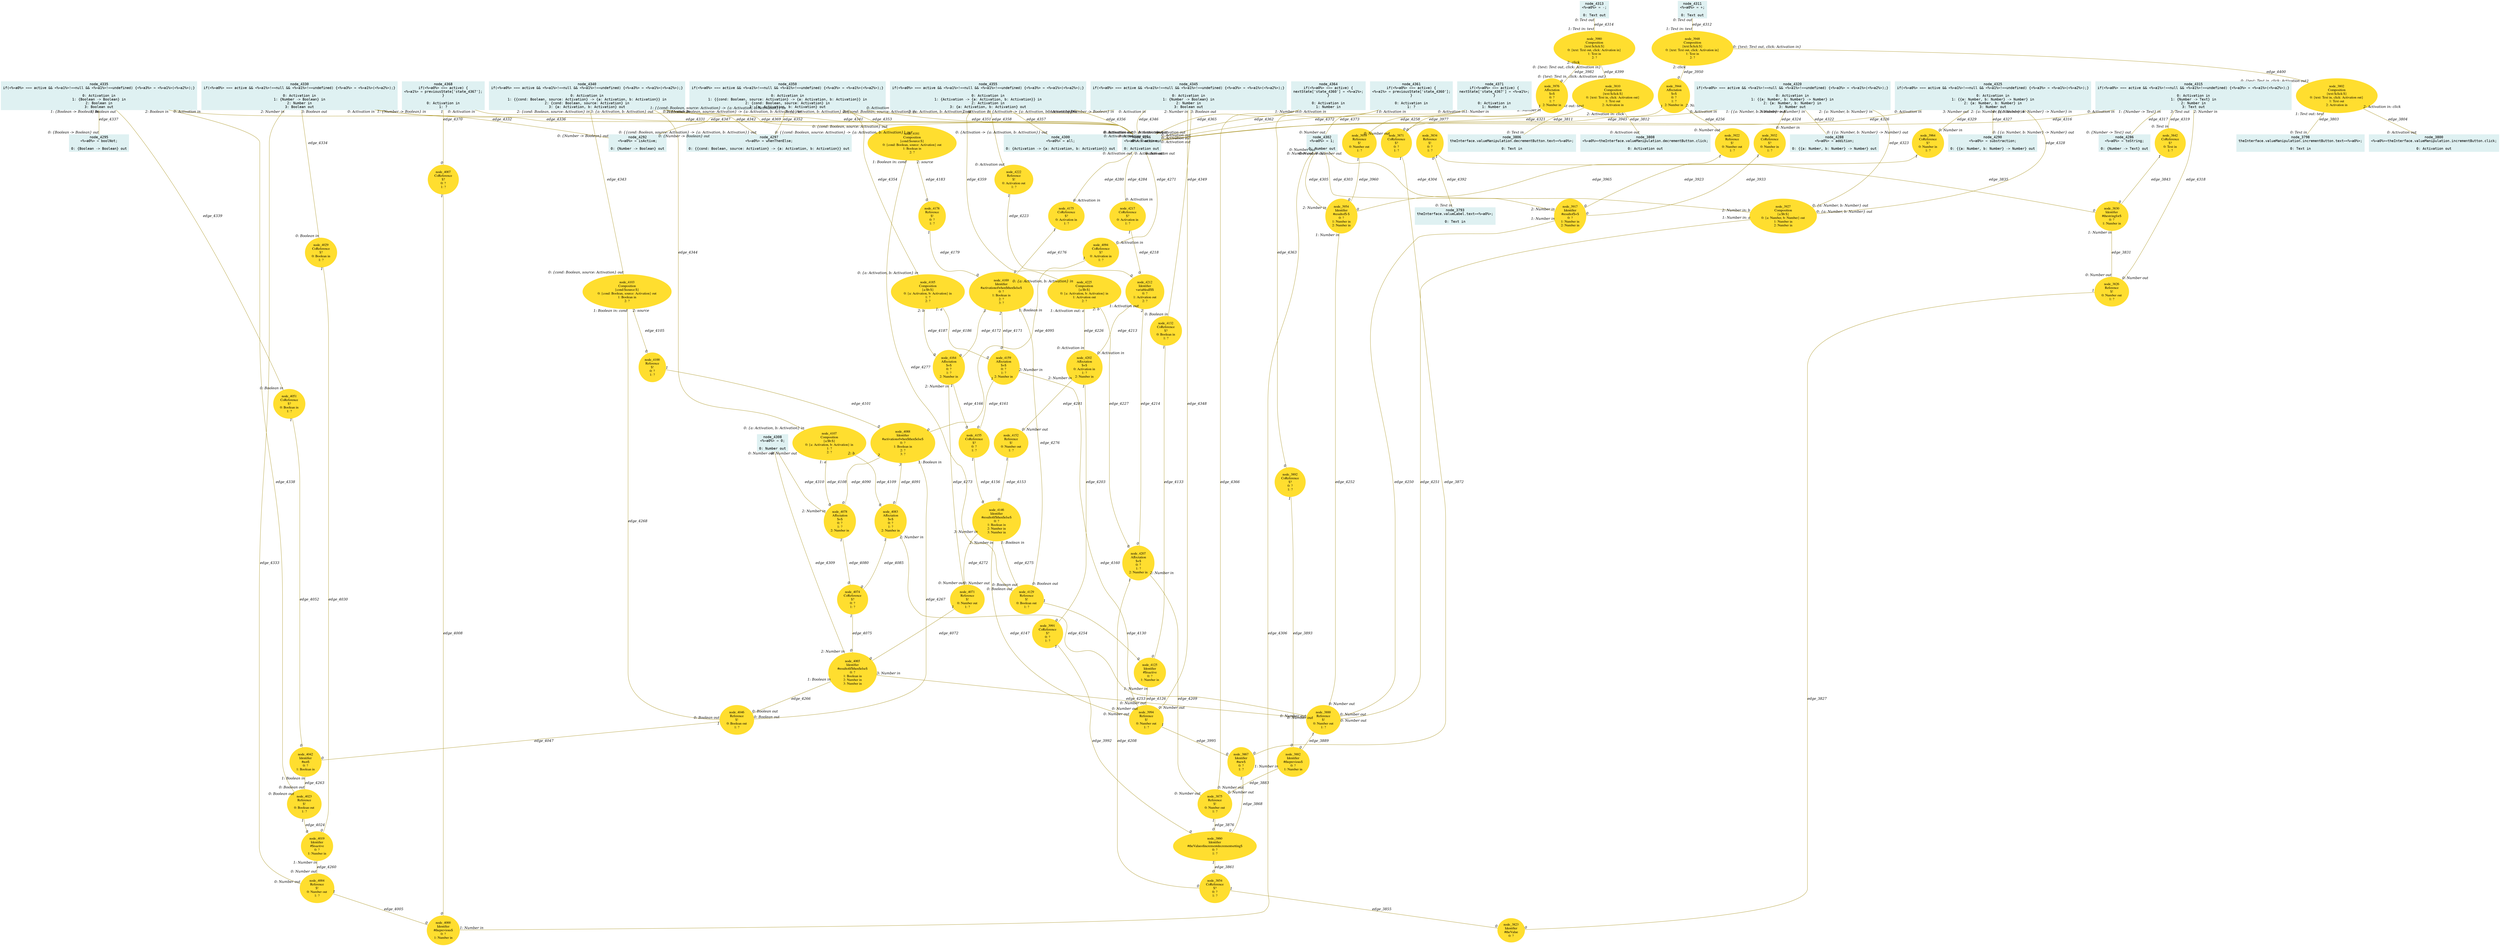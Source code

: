 digraph g{node_3793 [shape="box", style="filled", color="#dff1f2", fontname="Courier", label="node_3793
theInterface.valueLabel.text=<%=a0%>;

0: Text in" ]
node_3798 [shape="box", style="filled", color="#dff1f2", fontname="Courier", label="node_3798
theInterface.valueManipulation.incrementButton.text=<%=a0%>;

0: Text in" ]
node_3800 [shape="box", style="filled", color="#dff1f2", fontname="Courier", label="node_3800
<%=a0%>=theInterface.valueManipulation.incrementButton.click;

0: Activation out" ]
node_3802 [shape="ellipse", style="filled", color="#ffde2f", fontname="Times", label="node_3802
Composition
{text:$click:$}
0: {text: Text in, click: Activation out}
1: Text out
2: Activation in" ]
node_3806 [shape="box", style="filled", color="#dff1f2", fontname="Courier", label="node_3806
theInterface.valueManipulation.decrementButton.text=<%=a0%>;

0: Text in" ]
node_3808 [shape="box", style="filled", color="#dff1f2", fontname="Courier", label="node_3808
<%=a0%>=theInterface.valueManipulation.decrementButton.click;

0: Activation out" ]
node_3810 [shape="ellipse", style="filled", color="#ffde2f", fontname="Times", label="node_3810
Composition
{text:$click:$}
0: {text: Text in, click: Activation out}
1: Text out
2: Activation in" ]
node_3823 [shape="ellipse", style="filled", color="#ffde2f", fontname="Times", label="node_3823
Identifier
#theValue
0: ?" ]
node_3826 [shape="ellipse", style="filled", color="#ffde2f", fontname="Times", label="node_3826
Reference
$!
0: Number out
1: ?" ]
node_3830 [shape="ellipse", style="filled", color="#ffde2f", fontname="Times", label="node_3830
Identifier
#thestringfor$
0: ?
1: Number in" ]
node_3834 [shape="ellipse", style="filled", color="#ffde2f", fontname="Times", label="node_3834
Reference
$!
0: ?
1: ?" ]
node_3842 [shape="ellipse", style="filled", color="#ffde2f", fontname="Times", label="node_3842
CoReference
$?
0: Text in
1: ?" ]
node_3854 [shape="ellipse", style="filled", color="#ffde2f", fontname="Times", label="node_3854
CoReference
$?
0: ?
1: ?" ]
node_3860 [shape="ellipse", style="filled", color="#ffde2f", fontname="Times", label="node_3860
Identifier
#theValueofincrementdecrementsetting$
0: ?
1: ?" ]
node_3867 [shape="ellipse", style="filled", color="#ffde2f", fontname="Times", label="node_3867
Identifier
#new$
0: ?
1: ?" ]
node_3871 [shape="ellipse", style="filled", color="#ffde2f", fontname="Times", label="node_3871
CoReference
$?
0: ?
1: ?" ]
node_3875 [shape="ellipse", style="filled", color="#ffde2f", fontname="Times", label="node_3875
Reference
$!
0: Number out
1: ?" ]
node_3882 [shape="ellipse", style="filled", color="#ffde2f", fontname="Times", label="node_3882
Identifier
#theprevious$
0: ?
1: Number in" ]
node_3888 [shape="ellipse", style="filled", color="#ffde2f", fontname="Times", label="node_3888
Reference
$!
0: Number out
1: ?" ]
node_3892 [shape="ellipse", style="filled", color="#ffde2f", fontname="Times", label="node_3892
CoReference
$?
0: ?
1: ?" ]
node_3917 [shape="ellipse", style="filled", color="#ffde2f", fontname="Times", label="node_3917
Identifier
#resultof$+$
0: ?
1: Number in
2: Number in" ]
node_3922 [shape="ellipse", style="filled", color="#ffde2f", fontname="Times", label="node_3922
Reference
$!
0: Number out
1: ?" ]
node_3927 [shape="ellipse", style="filled", color="#ffde2f", fontname="Times", label="node_3927
Composition
{a:$b:$}
0: {a: Number, b: Number} out
1: Number in
2: Number in" ]
node_3932 [shape="ellipse", style="filled", color="#ffde2f", fontname="Times", label="node_3932
CoReference
$?
0: Number in
1: ?" ]
node_3944 [shape="ellipse", style="filled", color="#ffde2f", fontname="Times", label="node_3944
Affectation
$=$
0: ?
1: ?
2: Number in" ]
node_3948 [shape="ellipse", style="filled", color="#ffde2f", fontname="Times", label="node_3948
Composition
{text:$click:$}
0: {text: Text out, click: Activation in}
1: Text in
2: ?" ]
node_3954 [shape="ellipse", style="filled", color="#ffde2f", fontname="Times", label="node_3954
Identifier
#resultof$-$
0: ?
1: Number in
2: Number in" ]
node_3959 [shape="ellipse", style="filled", color="#ffde2f", fontname="Times", label="node_3959
Reference
$!
0: Number out
1: ?" ]
node_3964 [shape="ellipse", style="filled", color="#ffde2f", fontname="Times", label="node_3964
CoReference
$?
0: Number in
1: ?" ]
node_3976 [shape="ellipse", style="filled", color="#ffde2f", fontname="Times", label="node_3976
Affectation
$=$
0: ?
1: ?
2: Number in" ]
node_3980 [shape="ellipse", style="filled", color="#ffde2f", fontname="Times", label="node_3980
Composition
{text:$click:$}
0: {text: Text out, click: Activation in}
1: Text in
2: ?" ]
node_3991 [shape="ellipse", style="filled", color="#ffde2f", fontname="Times", label="node_3991
CoReference
$?
0: ?
1: ?" ]
node_3994 [shape="ellipse", style="filled", color="#ffde2f", fontname="Times", label="node_3994
Reference
$!
0: Number out
1: ?" ]
node_4000 [shape="ellipse", style="filled", color="#ffde2f", fontname="Times", label="node_4000
Identifier
#theprevious$
0: ?
1: Number in" ]
node_4004 [shape="ellipse", style="filled", color="#ffde2f", fontname="Times", label="node_4004
Reference
$!
0: Number out
1: ?" ]
node_4007 [shape="ellipse", style="filled", color="#ffde2f", fontname="Times", label="node_4007
CoReference
$?
0: ?
1: ?" ]
node_4019 [shape="ellipse", style="filled", color="#ffde2f", fontname="Times", label="node_4019
Identifier
#$isactive
0: ?
1: Number in" ]
node_4023 [shape="ellipse", style="filled", color="#ffde2f", fontname="Times", label="node_4023
Reference
$!
0: Boolean out
1: ?" ]
node_4029 [shape="ellipse", style="filled", color="#ffde2f", fontname="Times", label="node_4029
CoReference
$?
0: Boolean in
1: ?" ]
node_4042 [shape="ellipse", style="filled", color="#ffde2f", fontname="Times", label="node_4042
Identifier
#not$
0: ?
1: Boolean in" ]
node_4046 [shape="ellipse", style="filled", color="#ffde2f", fontname="Times", label="node_4046
Reference
$!
0: Boolean out
1: ?" ]
node_4051 [shape="ellipse", style="filled", color="#ffde2f", fontname="Times", label="node_4051
CoReference
$?
0: Boolean in
1: ?" ]
node_4065 [shape="ellipse", style="filled", color="#ffde2f", fontname="Times", label="node_4065
Identifier
#resultofif$then$else$
0: ?
1: Boolean in
2: Number in
3: Number in" ]
node_4071 [shape="ellipse", style="filled", color="#ffde2f", fontname="Times", label="node_4071
Reference
$!
0: Number out
1: ?" ]
node_4074 [shape="ellipse", style="filled", color="#ffde2f", fontname="Times", label="node_4074
CoReference
$?
0: ?
1: ?" ]
node_4078 [shape="ellipse", style="filled", color="#ffde2f", fontname="Times", label="node_4078
Affectation
$=$
0: ?
1: ?
2: Number in" ]
node_4083 [shape="ellipse", style="filled", color="#ffde2f", fontname="Times", label="node_4083
Affectation
$=$
0: ?
1: ?
2: Number in" ]
node_4088 [shape="ellipse", style="filled", color="#ffde2f", fontname="Times", label="node_4088
Identifier
#activationofwhen$then$else$
0: ?
1: Boolean in
2: ?
3: ?" ]
node_4094 [shape="ellipse", style="filled", color="#ffde2f", fontname="Times", label="node_4094
CoReference
$?
0: Activation in
1: ?" ]
node_4100 [shape="ellipse", style="filled", color="#ffde2f", fontname="Times", label="node_4100
Reference
$!
0: ?
1: ?" ]
node_4103 [shape="ellipse", style="filled", color="#ffde2f", fontname="Times", label="node_4103
Composition
{cond:$source:$}
0: {cond: Boolean, source: Activation} out
1: Boolean in
2: ?" ]
node_4107 [shape="ellipse", style="filled", color="#ffde2f", fontname="Times", label="node_4107
Composition
{a:$b:$}
0: {a: Activation, b: Activation} in
1: ?
2: ?" ]
node_4125 [shape="ellipse", style="filled", color="#ffde2f", fontname="Times", label="node_4125
Identifier
#$isactive
0: ?
1: Number in" ]
node_4129 [shape="ellipse", style="filled", color="#ffde2f", fontname="Times", label="node_4129
Reference
$!
0: Boolean out
1: ?" ]
node_4132 [shape="ellipse", style="filled", color="#ffde2f", fontname="Times", label="node_4132
CoReference
$?
0: Boolean in
1: ?" ]
node_4146 [shape="ellipse", style="filled", color="#ffde2f", fontname="Times", label="node_4146
Identifier
#resultofif$then$else$
0: ?
1: Boolean in
2: Number in
3: Number in" ]
node_4152 [shape="ellipse", style="filled", color="#ffde2f", fontname="Times", label="node_4152
Reference
$!
0: Number out
1: ?" ]
node_4155 [shape="ellipse", style="filled", color="#ffde2f", fontname="Times", label="node_4155
CoReference
$?
0: ?
1: ?" ]
node_4159 [shape="ellipse", style="filled", color="#ffde2f", fontname="Times", label="node_4159
Affectation
$=$
0: ?
1: ?
2: Number in" ]
node_4164 [shape="ellipse", style="filled", color="#ffde2f", fontname="Times", label="node_4164
Affectation
$=$
0: ?
1: ?
2: Number in" ]
node_4169 [shape="ellipse", style="filled", color="#ffde2f", fontname="Times", label="node_4169
Identifier
#activationofwhen$then$else$
0: ?
1: Boolean in
2: ?
3: ?" ]
node_4175 [shape="ellipse", style="filled", color="#ffde2f", fontname="Times", label="node_4175
CoReference
$?
0: Activation in
1: ?" ]
node_4178 [shape="ellipse", style="filled", color="#ffde2f", fontname="Times", label="node_4178
Reference
$!
0: ?
1: ?" ]
node_4181 [shape="ellipse", style="filled", color="#ffde2f", fontname="Times", label="node_4181
Composition
{cond:$source:$}
0: {cond: Boolean, source: Activation} out
1: Boolean in
2: ?" ]
node_4185 [shape="ellipse", style="filled", color="#ffde2f", fontname="Times", label="node_4185
Composition
{a:$b:$}
0: {a: Activation, b: Activation} in
1: ?
2: ?" ]
node_4202 [shape="ellipse", style="filled", color="#ffde2f", fontname="Times", label="node_4202
Affectation
$=$
0: Activation in
1: ?
2: Number in" ]
node_4207 [shape="ellipse", style="filled", color="#ffde2f", fontname="Times", label="node_4207
Affectation
$=$
0: ?
1: ?
2: Number in" ]
node_4212 [shape="ellipse", style="filled", color="#ffde2f", fontname="Times", label="node_4212
Identifier
variableall$$
0: ?
1: Activation out
2: ?" ]
node_4217 [shape="ellipse", style="filled", color="#ffde2f", fontname="Times", label="node_4217
CoReference
$?
0: Activation in
1: ?" ]
node_4222 [shape="ellipse", style="filled", color="#ffde2f", fontname="Times", label="node_4222
Reference
$!
0: Activation out
1: ?" ]
node_4225 [shape="ellipse", style="filled", color="#ffde2f", fontname="Times", label="node_4225
Composition
{a:$b:$}
0: {a: Activation, b: Activation} in
1: Activation out
2: ?" ]
node_4246 [shape="box", style="filled", color="#dff1f2", fontname="Courier", label="node_4246
<%=a0%> = active;

0: Activation out" ]
node_4286 [shape="box", style="filled", color="#dff1f2", fontname="Courier", label="node_4286
<%=a0%> = toString;

0: {Number -> Text} out" ]
node_4288 [shape="box", style="filled", color="#dff1f2", fontname="Courier", label="node_4288
<%=a0%> = addition;

0: {{a: Number, b: Number} -> Number} out" ]
node_4290 [shape="box", style="filled", color="#dff1f2", fontname="Courier", label="node_4290
<%=a0%> = substraction;

0: {{a: Number, b: Number} -> Number} out" ]
node_4292 [shape="box", style="filled", color="#dff1f2", fontname="Courier", label="node_4292
<%=a0%> = isActive;

0: {Number -> Boolean} out" ]
node_4295 [shape="box", style="filled", color="#dff1f2", fontname="Courier", label="node_4295
<%=a0%> = boolNot;

0: {Boolean -> Boolean} out" ]
node_4297 [shape="box", style="filled", color="#dff1f2", fontname="Courier", label="node_4297
<%=a0%> = whenThenElse;

0: {{cond: Boolean, source: Activation} -> {a: Activation, b: Activation}} out" ]
node_4300 [shape="box", style="filled", color="#dff1f2", fontname="Courier", label="node_4300
<%=a0%> = all;

0: {Activation -> {a: Activation, b: Activation}} out" ]
node_4302 [shape="box", style="filled", color="#dff1f2", fontname="Courier", label="node_4302
<%=a0%> = 1;

0: Number out" ]
node_4308 [shape="box", style="filled", color="#dff1f2", fontname="Courier", label="node_4308
<%=a0%> = 0;

0: Number out" ]
node_4311 [shape="box", style="filled", color="#dff1f2", fontname="Courier", label="node_4311
<%=a0%> = +;

0: Text out" ]
node_4313 [shape="box", style="filled", color="#dff1f2", fontname="Courier", label="node_4313
<%=a0%> = -;

0: Text out" ]
node_4315 [shape="box", style="filled", color="#dff1f2", fontname="Courier", label="node_4315
if(<%=a0%> === active && <%=a1%>!==null && <%=a1%>!==undefined) {<%=a3%> = <%=a1%>(<%=a2%>);}

0: Activation in
1: {Number -> Text} in
2: Number in
3: Text out" ]
node_4320 [shape="box", style="filled", color="#dff1f2", fontname="Courier", label="node_4320
if(<%=a0%> === active && <%=a1%>!==null && <%=a1%>!==undefined) {<%=a3%> = <%=a1%>(<%=a2%>);}

0: Activation in
1: {{a: Number, b: Number} -> Number} in
2: {a: Number, b: Number} in
3: Number out" ]
node_4325 [shape="box", style="filled", color="#dff1f2", fontname="Courier", label="node_4325
if(<%=a0%> === active && <%=a1%>!==null && <%=a1%>!==undefined) {<%=a3%> = <%=a1%>(<%=a2%>);}

0: Activation in
1: {{a: Number, b: Number} -> Number} in
2: {a: Number, b: Number} in
3: Number out" ]
node_4330 [shape="box", style="filled", color="#dff1f2", fontname="Courier", label="node_4330
if(<%=a0%> === active && <%=a1%>!==null && <%=a1%>!==undefined) {<%=a3%> = <%=a1%>(<%=a2%>);}

0: Activation in
1: {Number -> Boolean} in
2: Number in
3: Boolean out" ]
node_4335 [shape="box", style="filled", color="#dff1f2", fontname="Courier", label="node_4335
if(<%=a0%> === active && <%=a1%>!==null && <%=a1%>!==undefined) {<%=a3%> = <%=a1%>(<%=a2%>);}

0: Activation in
1: {Boolean -> Boolean} in
2: Boolean in
3: Boolean out" ]
node_4340 [shape="box", style="filled", color="#dff1f2", fontname="Courier", label="node_4340
if(<%=a0%> === active && <%=a1%>!==null && <%=a1%>!==undefined) {<%=a3%> = <%=a1%>(<%=a2%>);}

0: Activation in
1: {{cond: Boolean, source: Activation} -> {a: Activation, b: Activation}} in
2: {cond: Boolean, source: Activation} in
3: {a: Activation, b: Activation} out" ]
node_4345 [shape="box", style="filled", color="#dff1f2", fontname="Courier", label="node_4345
if(<%=a0%> === active && <%=a1%>!==null && <%=a1%>!==undefined) {<%=a3%> = <%=a1%>(<%=a2%>);}

0: Activation in
1: {Number -> Boolean} in
2: Number in
3: Boolean out" ]
node_4350 [shape="box", style="filled", color="#dff1f2", fontname="Courier", label="node_4350
if(<%=a0%> === active && <%=a1%>!==null && <%=a1%>!==undefined) {<%=a3%> = <%=a1%>(<%=a2%>);}

0: Activation in
1: {{cond: Boolean, source: Activation} -> {a: Activation, b: Activation}} in
2: {cond: Boolean, source: Activation} in
3: {a: Activation, b: Activation} out" ]
node_4355 [shape="box", style="filled", color="#dff1f2", fontname="Courier", label="node_4355
if(<%=a0%> === active && <%=a1%>!==null && <%=a1%>!==undefined) {<%=a3%> = <%=a1%>(<%=a2%>);}

0: Activation in
1: {Activation -> {a: Activation, b: Activation}} in
2: Activation in
3: {a: Activation, b: Activation} out" ]
node_4361 [shape="box", style="filled", color="#dff1f2", fontname="Courier", label="node_4361
if(<%=a0%> === active) {
<%=a1%> = previousState['state_4360'];
}

0: Activation in
1: ?" ]
node_4364 [shape="box", style="filled", color="#dff1f2", fontname="Courier", label="node_4364
if(<%=a0%> === active) {
nextState['state_4360'] = <%=a1%>;
}

0: Activation in
1: Number in" ]
node_4368 [shape="box", style="filled", color="#dff1f2", fontname="Courier", label="node_4368
if(<%=a0%> === active) {
<%=a1%> = previousState['state_4367'];
}

0: Activation in
1: ?" ]
node_4371 [shape="box", style="filled", color="#dff1f2", fontname="Courier", label="node_4371
if(<%=a0%> === active) {
nextState['state_4367'] = <%=a1%>;
}

0: Activation in
1: Number in" ]
node_3802 -> node_3798 [dir=none, arrowHead=none, fontname="Times-Italic", arrowsize=1, color="#9d8400", label="edge_3803",  headlabel="0: Text in", taillabel="1: Text out: text" ]
node_3802 -> node_3800 [dir=none, arrowHead=none, fontname="Times-Italic", arrowsize=1, color="#9d8400", label="edge_3804",  headlabel="0: Activation out", taillabel="2: Activation in: click" ]
node_3810 -> node_3806 [dir=none, arrowHead=none, fontname="Times-Italic", arrowsize=1, color="#9d8400", label="edge_3811",  headlabel="0: Text in", taillabel="1: Text out: text" ]
node_3810 -> node_3808 [dir=none, arrowHead=none, fontname="Times-Italic", arrowsize=1, color="#9d8400", label="edge_3812",  headlabel="0: Activation out", taillabel="2: Activation in: click" ]
node_3826 -> node_3823 [dir=none, arrowHead=none, fontname="Times-Italic", arrowsize=1, color="#9d8400", label="edge_3827",  headlabel="0", taillabel="1" ]
node_3830 -> node_3826 [dir=none, arrowHead=none, fontname="Times-Italic", arrowsize=1, color="#9d8400", label="edge_3831",  headlabel="0: Number out", taillabel="1: Number in" ]
node_3834 -> node_3830 [dir=none, arrowHead=none, fontname="Times-Italic", arrowsize=1, color="#9d8400", label="edge_3835",  headlabel="0", taillabel="1" ]
node_3842 -> node_3830 [dir=none, arrowHead=none, fontname="Times-Italic", arrowsize=1, color="#9d8400", label="edge_3843",  headlabel="0", taillabel="1" ]
node_3854 -> node_3823 [dir=none, arrowHead=none, fontname="Times-Italic", arrowsize=1, color="#9d8400", label="edge_3855",  headlabel="0", taillabel="1" ]
node_3860 -> node_3854 [dir=none, arrowHead=none, fontname="Times-Italic", arrowsize=1, color="#9d8400", label="edge_3861",  headlabel="0", taillabel="1" ]
node_3867 -> node_3860 [dir=none, arrowHead=none, fontname="Times-Italic", arrowsize=1, color="#9d8400", label="edge_3868",  headlabel="0", taillabel="1" ]
node_3871 -> node_3867 [dir=none, arrowHead=none, fontname="Times-Italic", arrowsize=1, color="#9d8400", label="edge_3872",  headlabel="0", taillabel="1" ]
node_3875 -> node_3860 [dir=none, arrowHead=none, fontname="Times-Italic", arrowsize=1, color="#9d8400", label="edge_3876",  headlabel="0", taillabel="1" ]
node_3882 -> node_3875 [dir=none, arrowHead=none, fontname="Times-Italic", arrowsize=1, color="#9d8400", label="edge_3883",  headlabel="0: Number out", taillabel="1: Number in" ]
node_3888 -> node_3882 [dir=none, arrowHead=none, fontname="Times-Italic", arrowsize=1, color="#9d8400", label="edge_3889",  headlabel="0", taillabel="1" ]
node_3892 -> node_3882 [dir=none, arrowHead=none, fontname="Times-Italic", arrowsize=1, color="#9d8400", label="edge_3893",  headlabel="0", taillabel="1" ]
node_3922 -> node_3917 [dir=none, arrowHead=none, fontname="Times-Italic", arrowsize=1, color="#9d8400", label="edge_3923",  headlabel="0", taillabel="1" ]
node_3932 -> node_3917 [dir=none, arrowHead=none, fontname="Times-Italic", arrowsize=1, color="#9d8400", label="edge_3933",  headlabel="0", taillabel="1" ]
node_3944 -> node_3871 [dir=none, arrowHead=none, fontname="Times-Italic", arrowsize=1, color="#9d8400", label="edge_3945",  headlabel="0", taillabel="1" ]
node_3948 -> node_3944 [dir=none, arrowHead=none, fontname="Times-Italic", arrowsize=1, color="#9d8400", label="edge_3950",  headlabel="0", taillabel="2: click" ]
node_3959 -> node_3954 [dir=none, arrowHead=none, fontname="Times-Italic", arrowsize=1, color="#9d8400", label="edge_3960",  headlabel="0", taillabel="1" ]
node_3964 -> node_3954 [dir=none, arrowHead=none, fontname="Times-Italic", arrowsize=1, color="#9d8400", label="edge_3965",  headlabel="0", taillabel="1" ]
node_3976 -> node_3871 [dir=none, arrowHead=none, fontname="Times-Italic", arrowsize=1, color="#9d8400", label="edge_3977",  headlabel="0", taillabel="1" ]
node_3980 -> node_3976 [dir=none, arrowHead=none, fontname="Times-Italic", arrowsize=1, color="#9d8400", label="edge_3982",  headlabel="0", taillabel="2: click" ]
node_3991 -> node_3860 [dir=none, arrowHead=none, fontname="Times-Italic", arrowsize=1, color="#9d8400", label="edge_3992",  headlabel="0", taillabel="1" ]
node_3994 -> node_3867 [dir=none, arrowHead=none, fontname="Times-Italic", arrowsize=1, color="#9d8400", label="edge_3995",  headlabel="0", taillabel="1" ]
node_4004 -> node_4000 [dir=none, arrowHead=none, fontname="Times-Italic", arrowsize=1, color="#9d8400", label="edge_4005",  headlabel="0", taillabel="1" ]
node_4007 -> node_4000 [dir=none, arrowHead=none, fontname="Times-Italic", arrowsize=1, color="#9d8400", label="edge_4008",  headlabel="0", taillabel="1" ]
node_4023 -> node_4019 [dir=none, arrowHead=none, fontname="Times-Italic", arrowsize=1, color="#9d8400", label="edge_4024",  headlabel="0", taillabel="1" ]
node_4029 -> node_4019 [dir=none, arrowHead=none, fontname="Times-Italic", arrowsize=1, color="#9d8400", label="edge_4030",  headlabel="0", taillabel="1" ]
node_4046 -> node_4042 [dir=none, arrowHead=none, fontname="Times-Italic", arrowsize=1, color="#9d8400", label="edge_4047",  headlabel="0", taillabel="1" ]
node_4051 -> node_4042 [dir=none, arrowHead=none, fontname="Times-Italic", arrowsize=1, color="#9d8400", label="edge_4052",  headlabel="0", taillabel="1" ]
node_4071 -> node_4065 [dir=none, arrowHead=none, fontname="Times-Italic", arrowsize=1, color="#9d8400", label="edge_4072",  headlabel="0", taillabel="1" ]
node_4074 -> node_4065 [dir=none, arrowHead=none, fontname="Times-Italic", arrowsize=1, color="#9d8400", label="edge_4075",  headlabel="0", taillabel="1" ]
node_4078 -> node_4074 [dir=none, arrowHead=none, fontname="Times-Italic", arrowsize=1, color="#9d8400", label="edge_4080",  headlabel="0", taillabel="1" ]
node_4083 -> node_4074 [dir=none, arrowHead=none, fontname="Times-Italic", arrowsize=1, color="#9d8400", label="edge_4085",  headlabel="0", taillabel="1" ]
node_4088 -> node_4078 [dir=none, arrowHead=none, fontname="Times-Italic", arrowsize=1, color="#9d8400", label="edge_4090",  headlabel="0", taillabel="2" ]
node_4088 -> node_4083 [dir=none, arrowHead=none, fontname="Times-Italic", arrowsize=1, color="#9d8400", label="edge_4091",  headlabel="0", taillabel="3" ]
node_4094 -> node_4088 [dir=none, arrowHead=none, fontname="Times-Italic", arrowsize=1, color="#9d8400", label="edge_4095",  headlabel="0", taillabel="1" ]
node_4100 -> node_4088 [dir=none, arrowHead=none, fontname="Times-Italic", arrowsize=1, color="#9d8400", label="edge_4101",  headlabel="0", taillabel="1" ]
node_4103 -> node_4100 [dir=none, arrowHead=none, fontname="Times-Italic", arrowsize=1, color="#9d8400", label="edge_4105",  headlabel="0", taillabel="2: source" ]
node_4107 -> node_4078 [dir=none, arrowHead=none, fontname="Times-Italic", arrowsize=1, color="#9d8400", label="edge_4108",  headlabel="0", taillabel="1: a" ]
node_4107 -> node_4083 [dir=none, arrowHead=none, fontname="Times-Italic", arrowsize=1, color="#9d8400", label="edge_4109",  headlabel="0", taillabel="2: b" ]
node_4125 -> node_3994 [dir=none, arrowHead=none, fontname="Times-Italic", arrowsize=1, color="#9d8400", label="edge_4126",  headlabel="0: Number out", taillabel="1: Number in" ]
node_4129 -> node_4125 [dir=none, arrowHead=none, fontname="Times-Italic", arrowsize=1, color="#9d8400", label="edge_4130",  headlabel="0", taillabel="1" ]
node_4132 -> node_4125 [dir=none, arrowHead=none, fontname="Times-Italic", arrowsize=1, color="#9d8400", label="edge_4133",  headlabel="0", taillabel="1" ]
node_4146 -> node_3994 [dir=none, arrowHead=none, fontname="Times-Italic", arrowsize=1, color="#9d8400", label="edge_4147",  headlabel="0: Number out", taillabel="2: Number in" ]
node_4152 -> node_4146 [dir=none, arrowHead=none, fontname="Times-Italic", arrowsize=1, color="#9d8400", label="edge_4153",  headlabel="0", taillabel="1" ]
node_4155 -> node_4146 [dir=none, arrowHead=none, fontname="Times-Italic", arrowsize=1, color="#9d8400", label="edge_4156",  headlabel="0", taillabel="1" ]
node_4159 -> node_3994 [dir=none, arrowHead=none, fontname="Times-Italic", arrowsize=1, color="#9d8400", label="edge_4160",  headlabel="0: Number out", taillabel="2: Number in" ]
node_4159 -> node_4155 [dir=none, arrowHead=none, fontname="Times-Italic", arrowsize=1, color="#9d8400", label="edge_4161",  headlabel="0", taillabel="1" ]
node_4164 -> node_4155 [dir=none, arrowHead=none, fontname="Times-Italic", arrowsize=1, color="#9d8400", label="edge_4166",  headlabel="0", taillabel="1" ]
node_4169 -> node_4159 [dir=none, arrowHead=none, fontname="Times-Italic", arrowsize=1, color="#9d8400", label="edge_4171",  headlabel="0", taillabel="2" ]
node_4169 -> node_4164 [dir=none, arrowHead=none, fontname="Times-Italic", arrowsize=1, color="#9d8400", label="edge_4172",  headlabel="0", taillabel="3" ]
node_4175 -> node_4169 [dir=none, arrowHead=none, fontname="Times-Italic", arrowsize=1, color="#9d8400", label="edge_4176",  headlabel="0", taillabel="1" ]
node_4178 -> node_4169 [dir=none, arrowHead=none, fontname="Times-Italic", arrowsize=1, color="#9d8400", label="edge_4179",  headlabel="0", taillabel="1" ]
node_4181 -> node_4178 [dir=none, arrowHead=none, fontname="Times-Italic", arrowsize=1, color="#9d8400", label="edge_4183",  headlabel="0", taillabel="2: source" ]
node_4185 -> node_4159 [dir=none, arrowHead=none, fontname="Times-Italic", arrowsize=1, color="#9d8400", label="edge_4186",  headlabel="0", taillabel="1: a" ]
node_4185 -> node_4164 [dir=none, arrowHead=none, fontname="Times-Italic", arrowsize=1, color="#9d8400", label="edge_4187",  headlabel="0", taillabel="2: b" ]
node_4202 -> node_3991 [dir=none, arrowHead=none, fontname="Times-Italic", arrowsize=1, color="#9d8400", label="edge_4203",  headlabel="0", taillabel="1" ]
node_4207 -> node_3854 [dir=none, arrowHead=none, fontname="Times-Italic", arrowsize=1, color="#9d8400", label="edge_4208",  headlabel="0", taillabel="1" ]
node_4207 -> node_3875 [dir=none, arrowHead=none, fontname="Times-Italic", arrowsize=1, color="#9d8400", label="edge_4209",  headlabel="0: Number out", taillabel="2: Number in" ]
node_4212 -> node_4202 [dir=none, arrowHead=none, fontname="Times-Italic", arrowsize=1, color="#9d8400", label="edge_4213",  headlabel="0: Activation in", taillabel="1: Activation out" ]
node_4212 -> node_4207 [dir=none, arrowHead=none, fontname="Times-Italic", arrowsize=1, color="#9d8400", label="edge_4214",  headlabel="0", taillabel="2" ]
node_4217 -> node_4212 [dir=none, arrowHead=none, fontname="Times-Italic", arrowsize=1, color="#9d8400", label="edge_4218",  headlabel="0", taillabel="1" ]
node_4222 -> node_4212 [dir=none, arrowHead=none, fontname="Times-Italic", arrowsize=1, color="#9d8400", label="edge_4223",  headlabel="0", taillabel="1" ]
node_4225 -> node_4202 [dir=none, arrowHead=none, fontname="Times-Italic", arrowsize=1, color="#9d8400", label="edge_4226",  headlabel="0: Activation in", taillabel="1: Activation out: a" ]
node_4225 -> node_4207 [dir=none, arrowHead=none, fontname="Times-Italic", arrowsize=1, color="#9d8400", label="edge_4227",  headlabel="0", taillabel="2: b" ]
node_3917 -> node_3888 [dir=none, arrowHead=none, fontname="Times-Italic", arrowsize=1, color="#9d8400", label="edge_4250",  headlabel="0: Number out", taillabel="1: Number in" ]
node_3927 -> node_3888 [dir=none, arrowHead=none, fontname="Times-Italic", arrowsize=1, color="#9d8400", label="edge_4251",  headlabel="0: Number out", taillabel="1: Number in: a" ]
node_3954 -> node_3888 [dir=none, arrowHead=none, fontname="Times-Italic", arrowsize=1, color="#9d8400", label="edge_4252",  headlabel="0: Number out", taillabel="1: Number in" ]
node_4065 -> node_3888 [dir=none, arrowHead=none, fontname="Times-Italic", arrowsize=1, color="#9d8400", label="edge_4253",  headlabel="0: Number out", taillabel="3: Number in" ]
node_4083 -> node_3888 [dir=none, arrowHead=none, fontname="Times-Italic", arrowsize=1, color="#9d8400", label="edge_4254",  headlabel="0: Number out", taillabel="2: Number in" ]
node_3944 -> node_3922 [dir=none, arrowHead=none, fontname="Times-Italic", arrowsize=1, color="#9d8400", label="edge_4256",  headlabel="0: Number out", taillabel="2: Number in" ]
node_3976 -> node_3959 [dir=none, arrowHead=none, fontname="Times-Italic", arrowsize=1, color="#9d8400", label="edge_4258",  headlabel="0: Number out", taillabel="2: Number in" ]
node_4019 -> node_4004 [dir=none, arrowHead=none, fontname="Times-Italic", arrowsize=1, color="#9d8400", label="edge_4260",  headlabel="0: Number out", taillabel="1: Number in" ]
node_4042 -> node_4023 [dir=none, arrowHead=none, fontname="Times-Italic", arrowsize=1, color="#9d8400", label="edge_4263",  headlabel="0: Boolean out", taillabel="1: Boolean in" ]
node_4065 -> node_4046 [dir=none, arrowHead=none, fontname="Times-Italic", arrowsize=1, color="#9d8400", label="edge_4266",  headlabel="0: Boolean out", taillabel="1: Boolean in" ]
node_4088 -> node_4046 [dir=none, arrowHead=none, fontname="Times-Italic", arrowsize=1, color="#9d8400", label="edge_4267",  headlabel="0: Boolean out", taillabel="1: Boolean in" ]
node_4103 -> node_4046 [dir=none, arrowHead=none, fontname="Times-Italic", arrowsize=1, color="#9d8400", label="edge_4268",  headlabel="0: Boolean out", taillabel="1: Boolean in: cond" ]
node_4246 -> node_4094 [dir=none, arrowHead=none, fontname="Times-Italic", arrowsize=1, color="#9d8400", label="edge_4271",  headlabel="0: Activation in", taillabel="0: Activation out" ]
node_4146 -> node_4071 [dir=none, arrowHead=none, fontname="Times-Italic", arrowsize=1, color="#9d8400", label="edge_4272",  headlabel="0: Number out", taillabel="3: Number in" ]
node_4164 -> node_4071 [dir=none, arrowHead=none, fontname="Times-Italic", arrowsize=1, color="#9d8400", label="edge_4273",  headlabel="0: Number out", taillabel="2: Number in" ]
node_4146 -> node_4129 [dir=none, arrowHead=none, fontname="Times-Italic", arrowsize=1, color="#9d8400", label="edge_4275",  headlabel="0: Boolean out", taillabel="1: Boolean in" ]
node_4169 -> node_4129 [dir=none, arrowHead=none, fontname="Times-Italic", arrowsize=1, color="#9d8400", label="edge_4276",  headlabel="0: Boolean out", taillabel="1: Boolean in" ]
node_4181 -> node_4129 [dir=none, arrowHead=none, fontname="Times-Italic", arrowsize=1, color="#9d8400", label="edge_4277",  headlabel="0: Boolean out", taillabel="1: Boolean in: cond" ]
node_4246 -> node_4175 [dir=none, arrowHead=none, fontname="Times-Italic", arrowsize=1, color="#9d8400", label="edge_4280",  headlabel="0: Activation in", taillabel="0: Activation out" ]
node_4202 -> node_4152 [dir=none, arrowHead=none, fontname="Times-Italic", arrowsize=1, color="#9d8400", label="edge_4281",  headlabel="0: Number out", taillabel="2: Number in" ]
node_4246 -> node_4217 [dir=none, arrowHead=none, fontname="Times-Italic", arrowsize=1, color="#9d8400", label="edge_4284",  headlabel="0: Activation in", taillabel="0: Activation out" ]
node_4302 -> node_3917 [dir=none, arrowHead=none, fontname="Times-Italic", arrowsize=1, color="#9d8400", label="edge_4303",  headlabel="2: Number in", taillabel="0: Number out" ]
node_4302 -> node_3927 [dir=none, arrowHead=none, fontname="Times-Italic", arrowsize=1, color="#9d8400", label="edge_4304",  headlabel="2: Number in: b", taillabel="0: Number out" ]
node_4302 -> node_3954 [dir=none, arrowHead=none, fontname="Times-Italic", arrowsize=1, color="#9d8400", label="edge_4305",  headlabel="2: Number in", taillabel="0: Number out" ]
node_4302 -> node_4000 [dir=none, arrowHead=none, fontname="Times-Italic", arrowsize=1, color="#9d8400", label="edge_4306",  headlabel="1: Number in", taillabel="0: Number out" ]
node_4308 -> node_4065 [dir=none, arrowHead=none, fontname="Times-Italic", arrowsize=1, color="#9d8400", label="edge_4309",  headlabel="2: Number in", taillabel="0: Number out" ]
node_4308 -> node_4078 [dir=none, arrowHead=none, fontname="Times-Italic", arrowsize=1, color="#9d8400", label="edge_4310",  headlabel="2: Number in", taillabel="0: Number out" ]
node_4311 -> node_3948 [dir=none, arrowHead=none, fontname="Times-Italic", arrowsize=1, color="#9d8400", label="edge_4312",  headlabel="1: Text in: text", taillabel="0: Text out" ]
node_4313 -> node_3980 [dir=none, arrowHead=none, fontname="Times-Italic", arrowsize=1, color="#9d8400", label="edge_4314",  headlabel="1: Text in: text", taillabel="0: Text out" ]
node_4315 -> node_4246 [dir=none, arrowHead=none, fontname="Times-Italic", arrowsize=1, color="#9d8400", label="edge_4316",  headlabel="0: Activation out", taillabel="0: Activation in" ]
node_4315 -> node_4286 [dir=none, arrowHead=none, fontname="Times-Italic", arrowsize=1, color="#9d8400", label="edge_4317",  headlabel="0: {Number -> Text} out", taillabel="1: {Number -> Text} in" ]
node_4315 -> node_3826 [dir=none, arrowHead=none, fontname="Times-Italic", arrowsize=1, color="#9d8400", label="edge_4318",  headlabel="0: Number out", taillabel="2: Number in" ]
node_4315 -> node_3842 [dir=none, arrowHead=none, fontname="Times-Italic", arrowsize=1, color="#9d8400", label="edge_4319",  headlabel="0: Text in", taillabel="3: Text out" ]
node_4320 -> node_4246 [dir=none, arrowHead=none, fontname="Times-Italic", arrowsize=1, color="#9d8400", label="edge_4321",  headlabel="0: Activation out", taillabel="0: Activation in" ]
node_4320 -> node_4288 [dir=none, arrowHead=none, fontname="Times-Italic", arrowsize=1, color="#9d8400", label="edge_4322",  headlabel="0: {{a: Number, b: Number} -> Number} out", taillabel="1: {{a: Number, b: Number} -> Number} in" ]
node_4320 -> node_3927 [dir=none, arrowHead=none, fontname="Times-Italic", arrowsize=1, color="#9d8400", label="edge_4323",  headlabel="0: {a: Number, b: Number} out", taillabel="2: {a: Number, b: Number} in" ]
node_4320 -> node_3932 [dir=none, arrowHead=none, fontname="Times-Italic", arrowsize=1, color="#9d8400", label="edge_4324",  headlabel="0: Number in", taillabel="3: Number out" ]
node_4325 -> node_4246 [dir=none, arrowHead=none, fontname="Times-Italic", arrowsize=1, color="#9d8400", label="edge_4326",  headlabel="0: Activation out", taillabel="0: Activation in" ]
node_4325 -> node_4290 [dir=none, arrowHead=none, fontname="Times-Italic", arrowsize=1, color="#9d8400", label="edge_4327",  headlabel="0: {{a: Number, b: Number} -> Number} out", taillabel="1: {{a: Number, b: Number} -> Number} in" ]
node_4325 -> node_3927 [dir=none, arrowHead=none, fontname="Times-Italic", arrowsize=1, color="#9d8400", label="edge_4328",  headlabel="0: {a: Number, b: Number} out", taillabel="2: {a: Number, b: Number} in" ]
node_4325 -> node_3964 [dir=none, arrowHead=none, fontname="Times-Italic", arrowsize=1, color="#9d8400", label="edge_4329",  headlabel="0: Number in", taillabel="3: Number out" ]
node_4330 -> node_4246 [dir=none, arrowHead=none, fontname="Times-Italic", arrowsize=1, color="#9d8400", label="edge_4331",  headlabel="0: Activation out", taillabel="0: Activation in" ]
node_4330 -> node_4292 [dir=none, arrowHead=none, fontname="Times-Italic", arrowsize=1, color="#9d8400", label="edge_4332",  headlabel="0: {Number -> Boolean} out", taillabel="1: {Number -> Boolean} in" ]
node_4330 -> node_4004 [dir=none, arrowHead=none, fontname="Times-Italic", arrowsize=1, color="#9d8400", label="edge_4333",  headlabel="0: Number out", taillabel="2: Number in" ]
node_4330 -> node_4029 [dir=none, arrowHead=none, fontname="Times-Italic", arrowsize=1, color="#9d8400", label="edge_4334",  headlabel="0: Boolean in", taillabel="3: Boolean out" ]
node_4335 -> node_4246 [dir=none, arrowHead=none, fontname="Times-Italic", arrowsize=1, color="#9d8400", label="edge_4336",  headlabel="0: Activation out", taillabel="0: Activation in" ]
node_4335 -> node_4295 [dir=none, arrowHead=none, fontname="Times-Italic", arrowsize=1, color="#9d8400", label="edge_4337",  headlabel="0: {Boolean -> Boolean} out", taillabel="1: {Boolean -> Boolean} in" ]
node_4335 -> node_4023 [dir=none, arrowHead=none, fontname="Times-Italic", arrowsize=1, color="#9d8400", label="edge_4338",  headlabel="0: Boolean out", taillabel="2: Boolean in" ]
node_4335 -> node_4051 [dir=none, arrowHead=none, fontname="Times-Italic", arrowsize=1, color="#9d8400", label="edge_4339",  headlabel="0: Boolean in", taillabel="3: Boolean out" ]
node_4340 -> node_4246 [dir=none, arrowHead=none, fontname="Times-Italic", arrowsize=1, color="#9d8400", label="edge_4341",  headlabel="0: Activation out", taillabel="0: Activation in" ]
node_4340 -> node_4297 [dir=none, arrowHead=none, fontname="Times-Italic", arrowsize=1, color="#9d8400", label="edge_4342",  headlabel="0: {{cond: Boolean, source: Activation} -> {a: Activation, b: Activation}} out", taillabel="1: {{cond: Boolean, source: Activation} -> {a: Activation, b: Activation}} in" ]
node_4340 -> node_4103 [dir=none, arrowHead=none, fontname="Times-Italic", arrowsize=1, color="#9d8400", label="edge_4343",  headlabel="0: {cond: Boolean, source: Activation} out", taillabel="2: {cond: Boolean, source: Activation} in" ]
node_4340 -> node_4107 [dir=none, arrowHead=none, fontname="Times-Italic", arrowsize=1, color="#9d8400", label="edge_4344",  headlabel="0: {a: Activation, b: Activation} in", taillabel="3: {a: Activation, b: Activation} out" ]
node_4345 -> node_4246 [dir=none, arrowHead=none, fontname="Times-Italic", arrowsize=1, color="#9d8400", label="edge_4346",  headlabel="0: Activation out", taillabel="0: Activation in" ]
node_4345 -> node_4292 [dir=none, arrowHead=none, fontname="Times-Italic", arrowsize=1, color="#9d8400", label="edge_4347",  headlabel="0: {Number -> Boolean} out", taillabel="1: {Number -> Boolean} in" ]
node_4345 -> node_3994 [dir=none, arrowHead=none, fontname="Times-Italic", arrowsize=1, color="#9d8400", label="edge_4348",  headlabel="0: Number out", taillabel="2: Number in" ]
node_4345 -> node_4132 [dir=none, arrowHead=none, fontname="Times-Italic", arrowsize=1, color="#9d8400", label="edge_4349",  headlabel="0: Boolean in", taillabel="3: Boolean out" ]
node_4350 -> node_4246 [dir=none, arrowHead=none, fontname="Times-Italic", arrowsize=1, color="#9d8400", label="edge_4351",  headlabel="0: Activation out", taillabel="0: Activation in" ]
node_4350 -> node_4297 [dir=none, arrowHead=none, fontname="Times-Italic", arrowsize=1, color="#9d8400", label="edge_4352",  headlabel="0: {{cond: Boolean, source: Activation} -> {a: Activation, b: Activation}} out", taillabel="1: {{cond: Boolean, source: Activation} -> {a: Activation, b: Activation}} in" ]
node_4350 -> node_4181 [dir=none, arrowHead=none, fontname="Times-Italic", arrowsize=1, color="#9d8400", label="edge_4353",  headlabel="0: {cond: Boolean, source: Activation} out", taillabel="2: {cond: Boolean, source: Activation} in" ]
node_4350 -> node_4185 [dir=none, arrowHead=none, fontname="Times-Italic", arrowsize=1, color="#9d8400", label="edge_4354",  headlabel="0: {a: Activation, b: Activation} in", taillabel="3: {a: Activation, b: Activation} out" ]
node_4355 -> node_4246 [dir=none, arrowHead=none, fontname="Times-Italic", arrowsize=1, color="#9d8400", label="edge_4356",  headlabel="0: Activation out", taillabel="0: Activation in" ]
node_4355 -> node_4300 [dir=none, arrowHead=none, fontname="Times-Italic", arrowsize=1, color="#9d8400", label="edge_4357",  headlabel="0: {Activation -> {a: Activation, b: Activation}} out", taillabel="1: {Activation -> {a: Activation, b: Activation}} in" ]
node_4355 -> node_4222 [dir=none, arrowHead=none, fontname="Times-Italic", arrowsize=1, color="#9d8400", label="edge_4358",  headlabel="0: Activation out", taillabel="2: Activation in" ]
node_4355 -> node_4225 [dir=none, arrowHead=none, fontname="Times-Italic", arrowsize=1, color="#9d8400", label="edge_4359",  headlabel="0: {a: Activation, b: Activation} in", taillabel="3: {a: Activation, b: Activation} out" ]
node_4361 -> node_4246 [dir=none, arrowHead=none, fontname="Times-Italic", arrowsize=1, color="#9d8400", label="edge_4362",  headlabel="0: Activation out", taillabel="0: Activation in" ]
node_4361 -> node_3892 [dir=none, arrowHead=none, fontname="Times-Italic", arrowsize=1, color="#9d8400", label="edge_4363",  headlabel="0", taillabel="1" ]
node_4364 -> node_4246 [dir=none, arrowHead=none, fontname="Times-Italic", arrowsize=1, color="#9d8400", label="edge_4365",  headlabel="0: Activation out", taillabel="0: Activation in" ]
node_4364 -> node_3875 [dir=none, arrowHead=none, fontname="Times-Italic", arrowsize=1, color="#9d8400", label="edge_4366",  headlabel="0: Number out", taillabel="1: Number in" ]
node_4368 -> node_4246 [dir=none, arrowHead=none, fontname="Times-Italic", arrowsize=1, color="#9d8400", label="edge_4369",  headlabel="0: Activation out", taillabel="0: Activation in" ]
node_4368 -> node_4007 [dir=none, arrowHead=none, fontname="Times-Italic", arrowsize=1, color="#9d8400", label="edge_4370",  headlabel="0", taillabel="1" ]
node_4371 -> node_4246 [dir=none, arrowHead=none, fontname="Times-Italic", arrowsize=1, color="#9d8400", label="edge_4372",  headlabel="0: Activation out", taillabel="0: Activation in" ]
node_4371 -> node_4302 [dir=none, arrowHead=none, fontname="Times-Italic", arrowsize=1, color="#9d8400", label="edge_4373",  headlabel="0: Number out", taillabel="1: Number in" ]
node_3834 -> node_3793 [dir=none, arrowHead=none, fontname="Times-Italic", arrowsize=1, color="#9d8400", label="edge_4392",  headlabel="0: Text in", taillabel="0" ]
node_3980 -> node_3810 [dir=none, arrowHead=none, fontname="Times-Italic", arrowsize=1, color="#9d8400", label="edge_4399",  headlabel="0: {text: Text in, click: Activation out}", taillabel="0: {text: Text out, click: Activation in}" ]
node_3948 -> node_3802 [dir=none, arrowHead=none, fontname="Times-Italic", arrowsize=1, color="#9d8400", label="edge_4400",  headlabel="0: {text: Text in, click: Activation out}", taillabel="0: {text: Text out, click: Activation in}" ]
}